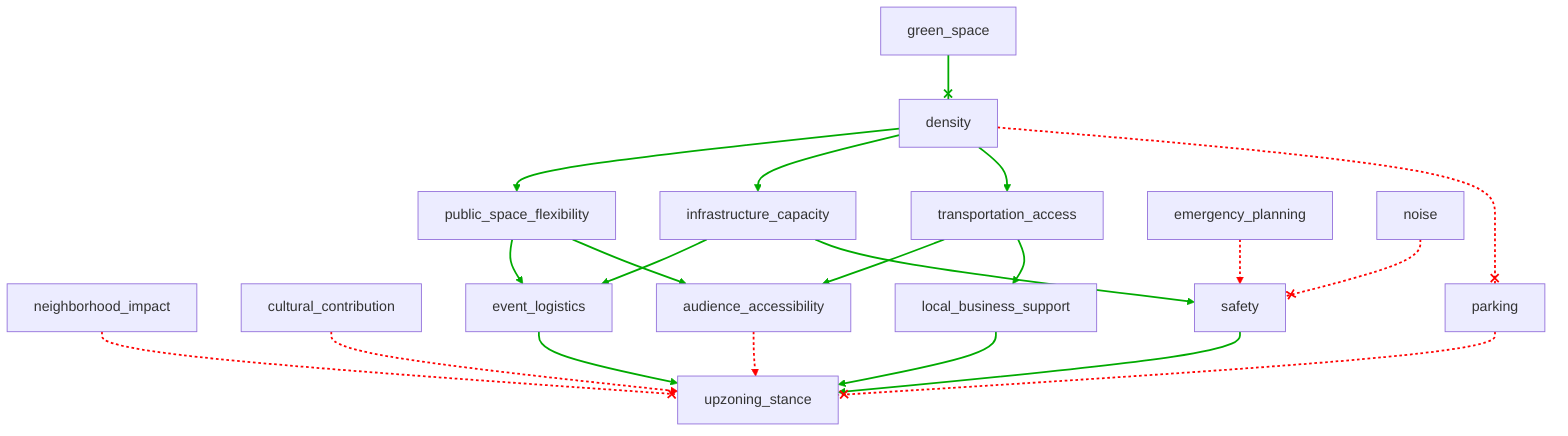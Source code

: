 flowchart TD
    n1[density]
    n2[public_space_flexibility]
    n3[infrastructure_capacity]
    n4[transportation_access]
    n5[emergency_planning]
    n6[neighborhood_impact]
    n7[cultural_contribution]
    n8[event_logistics]
    n9[audience_accessibility]
    n10[safety]
    n11[noise]
    n12[green_space]
    n13[parking]
    n14[local_business_support]
    n15[upzoning_stance]
    n1 --> n2
    n1 --> n3
    n1 --> n4
    n1 --x n13
    n2 --> n8
    n2 --> n9
    n3 --> n8
    n3 --> n10
    n4 --> n9
    n4 --> n14
    n5 --> n10
    n6 --x n15
    n7 --> n15
    n8 --> n15
    n9 --> n15
    n10 --> n15
    n11 --x n10
    n12 --x n1
    n13 --x n15
    n14 --> n15
    linkStyle 0 stroke:#00AA00,stroke-width:2px
    linkStyle 1 stroke:#00AA00,stroke-width:2px
    linkStyle 2 stroke:#00AA00,stroke-width:2px
    linkStyle 3 stroke:#FF0000,stroke-dasharray:3,stroke-width:2px
    linkStyle 4 stroke:#00AA00,stroke-width:2px
    linkStyle 5 stroke:#00AA00,stroke-width:2px
    linkStyle 6 stroke:#00AA00,stroke-width:2px
    linkStyle 7 stroke:#00AA00,stroke-width:2px
    linkStyle 8 stroke:#00AA00,stroke-width:2px
    linkStyle 9 stroke:#00AA00,stroke-width:2px
    linkStyle 10 stroke:#FF0000,stroke-dasharray:3,stroke-width:2px
    linkStyle 11 stroke:#FF0000,stroke-dasharray:3,stroke-width:2px
    linkStyle 12 stroke:#FF0000,stroke-dasharray:3,stroke-width:2px
    linkStyle 13 stroke:#00AA00,stroke-width:2px
    linkStyle 14 stroke:#FF0000,stroke-dasharray:3,stroke-width:2px
    linkStyle 15 stroke:#00AA00,stroke-width:2px
    linkStyle 16 stroke:#FF0000,stroke-dasharray:3,stroke-width:2px
    linkStyle 17 stroke:#00AA00,stroke-width:2px
    linkStyle 18 stroke:#FF0000,stroke-dasharray:3,stroke-width:2px
    linkStyle 19 stroke:#00AA00,stroke-width:2px